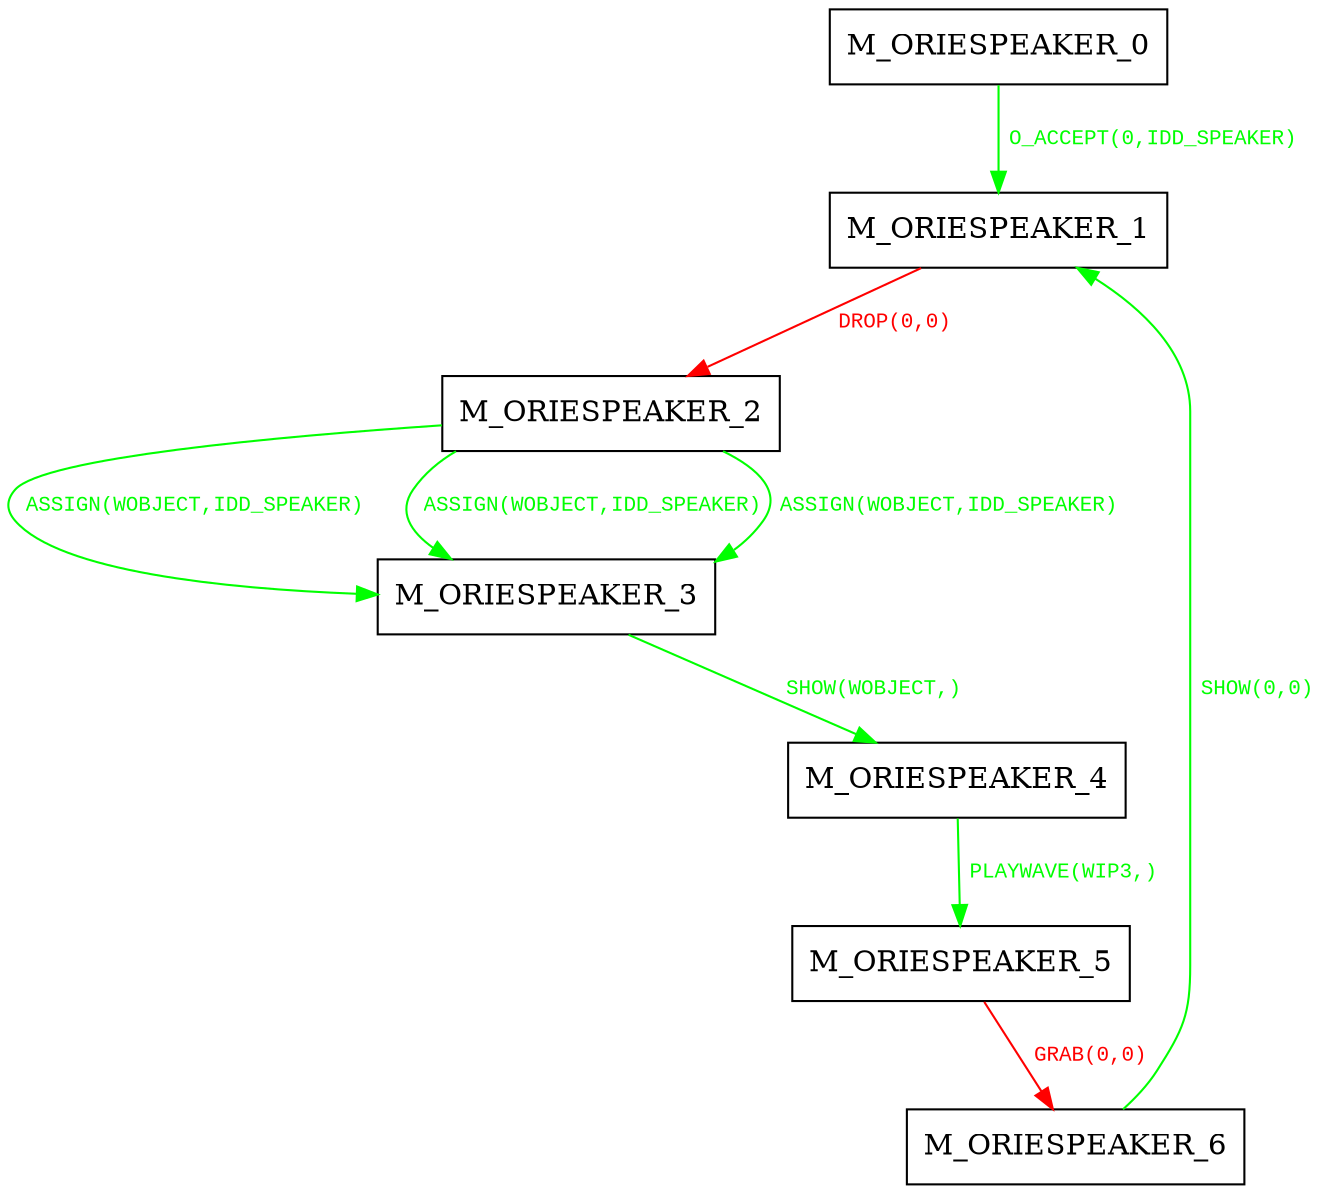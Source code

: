 digraph {
 node [shape=record];
"M_ORIESPEAKER_0" -> "M_ORIESPEAKER_1"[color=green, fontcolor=green, label=< <font face="Courier New" point-size="10">
O_ACCEPT(0,IDD_SPEAKER)<br/>
</font>>];
"M_ORIESPEAKER_1" -> "M_ORIESPEAKER_2"[color=red, fontcolor=red, label=< <font face="Courier New" point-size="10">
DROP(0,0)<br/>
</font>>];
"M_ORIESPEAKER_2" -> "M_ORIESPEAKER_3"[color=green, fontcolor=green, label=< <font face="Courier New" point-size="10">
ASSIGN(WOBJECT,IDD_SPEAKER)<br/>
</font>>];
"M_ORIESPEAKER_2" -> "M_ORIESPEAKER_3"[color=green, fontcolor=green, label=< <font face="Courier New" point-size="10">
ASSIGN(WOBJECT,IDD_SPEAKER)<br/>
</font>>];
"M_ORIESPEAKER_2" -> "M_ORIESPEAKER_3"[color=green, fontcolor=green, label=< <font face="Courier New" point-size="10">
ASSIGN(WOBJECT,IDD_SPEAKER)<br/>
</font>>];
"M_ORIESPEAKER_3" -> "M_ORIESPEAKER_4"[color=green, fontcolor=green, label=< <font face="Courier New" point-size="10">
SHOW(WOBJECT,)<br/>
</font>>];
"M_ORIESPEAKER_4" -> "M_ORIESPEAKER_5"[color=green, fontcolor=green, label=< <font face="Courier New" point-size="10">
PLAYWAVE(WIP3,)<br/>
</font>>];
"M_ORIESPEAKER_5" -> "M_ORIESPEAKER_6"[color=red, fontcolor=red, label=< <font face="Courier New" point-size="10">
GRAB(0,0)<br/>
</font>>];
"M_ORIESPEAKER_6" -> "M_ORIESPEAKER_1"[color=green, fontcolor=green, label=< <font face="Courier New" point-size="10">
SHOW(0,0)<br/>
</font>>];
}
